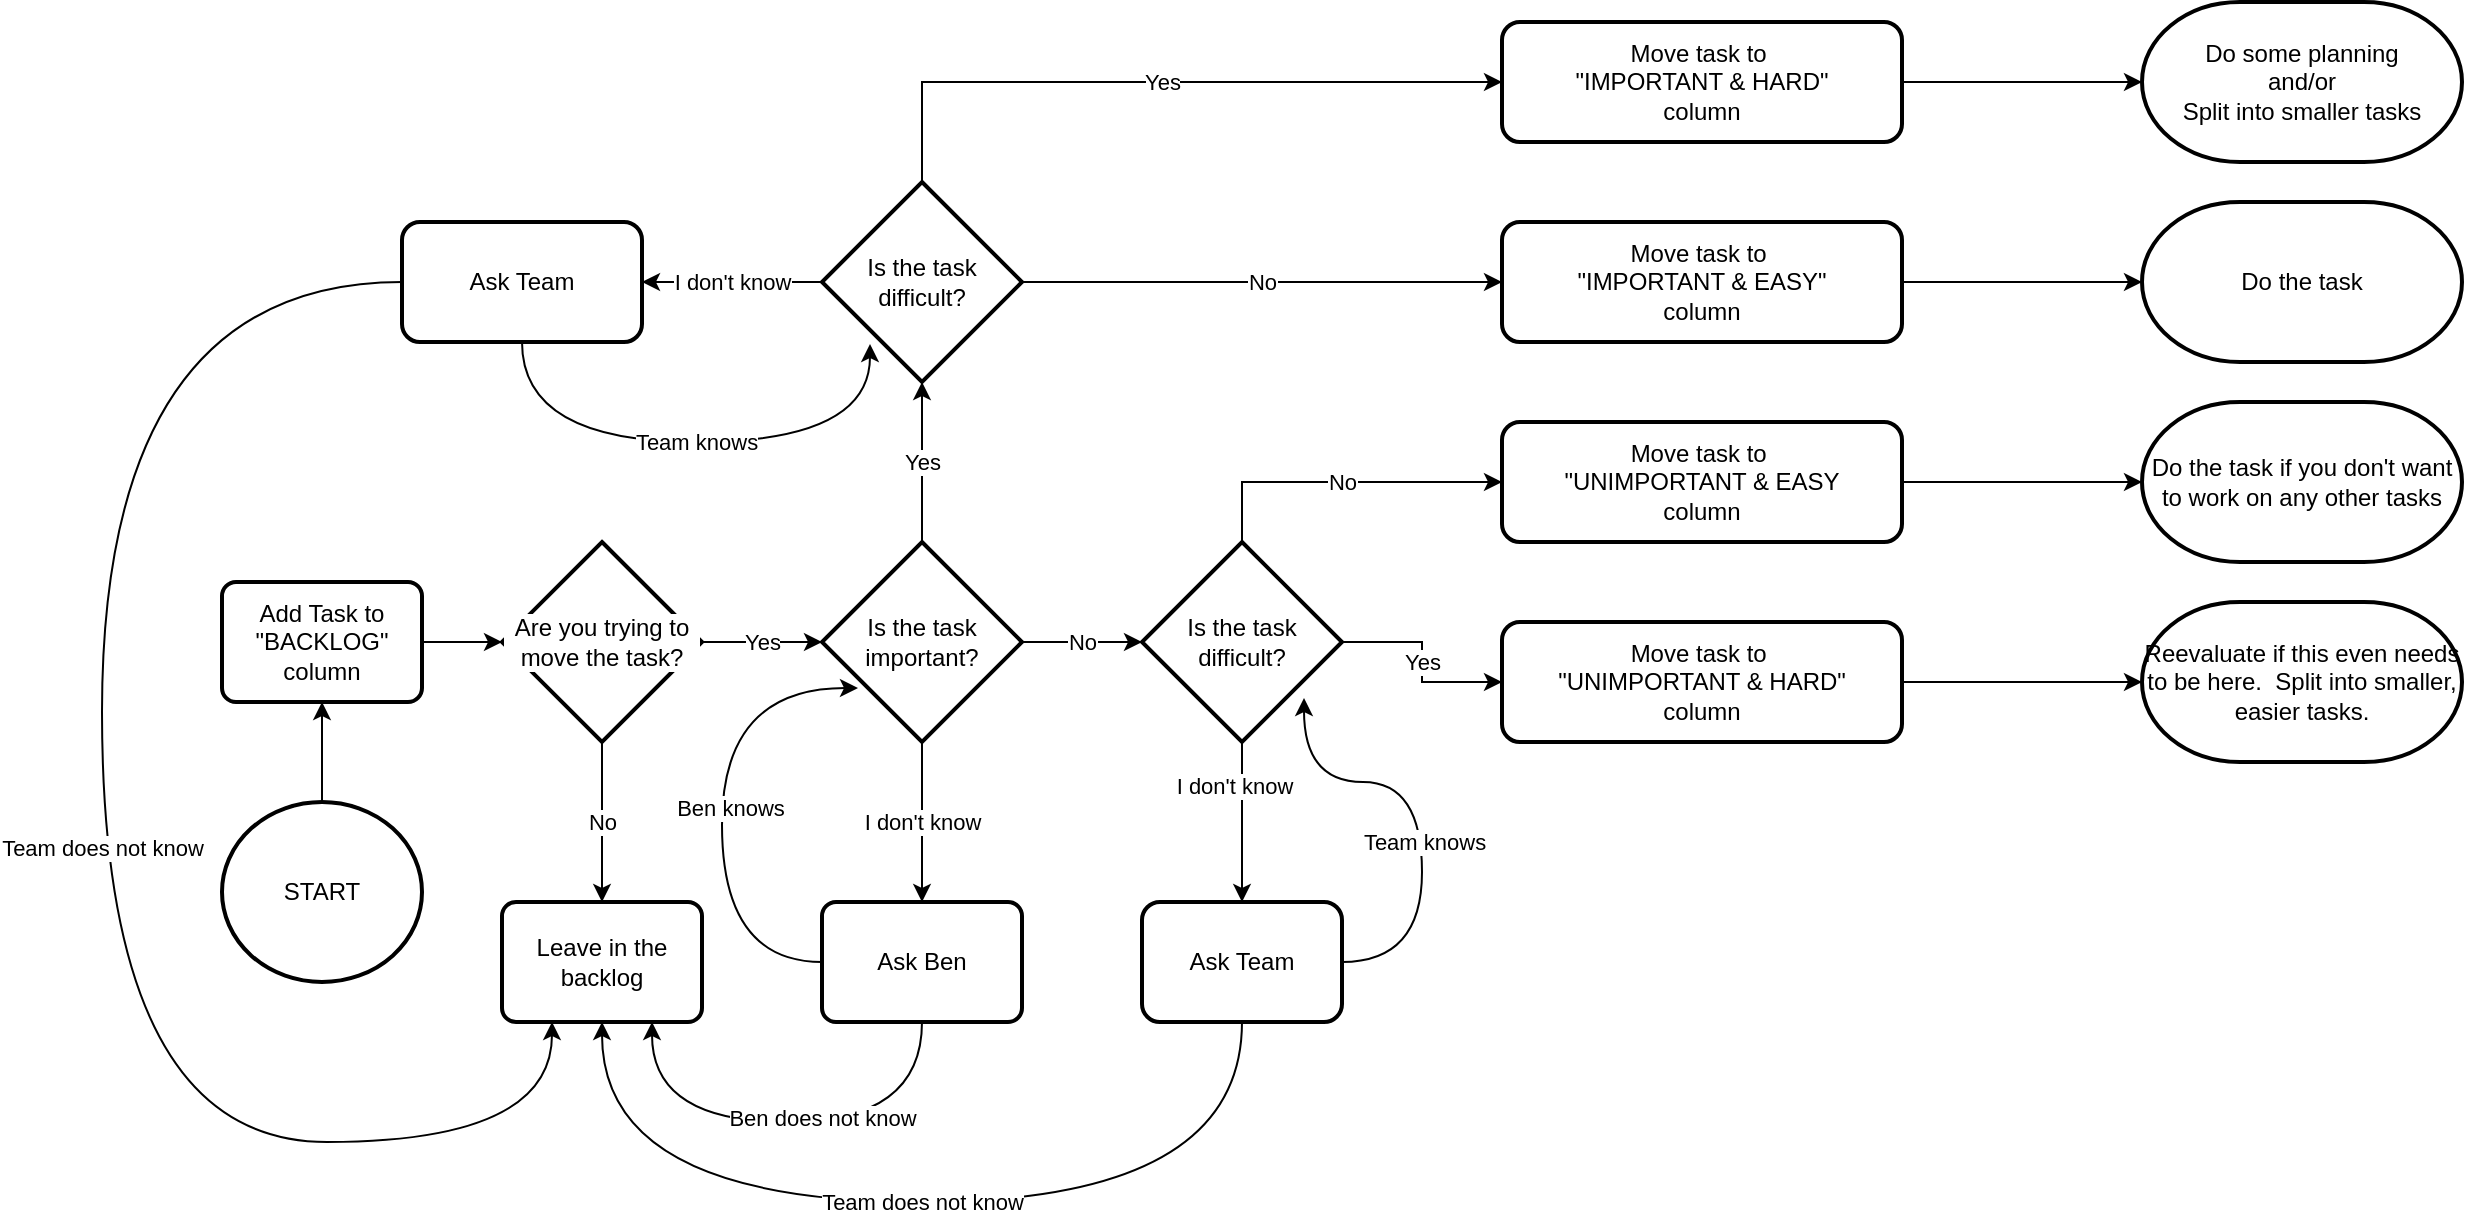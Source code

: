 <mxfile version="23.1.1" type="github">
  <diagram name="Page-1" id="kYQXf9u5RxUAtF77oCtI">
    <mxGraphModel dx="1434" dy="754" grid="1" gridSize="10" guides="1" tooltips="1" connect="1" arrows="1" fold="1" page="1" pageScale="1" pageWidth="850" pageHeight="1100" math="0" shadow="0">
      <root>
        <mxCell id="0" />
        <mxCell id="1" parent="0" />
        <mxCell id="wzfv3h3sqyoyv8hOKFA1-20" value="" style="edgeStyle=orthogonalEdgeStyle;rounded=0;orthogonalLoop=1;jettySize=auto;html=1;" edge="1" parent="1" source="wzfv3h3sqyoyv8hOKFA1-1" target="wzfv3h3sqyoyv8hOKFA1-2">
          <mxGeometry relative="1" as="geometry" />
        </mxCell>
        <mxCell id="wzfv3h3sqyoyv8hOKFA1-1" value="START" style="strokeWidth=2;html=1;shape=mxgraph.flowchart.start_2;whiteSpace=wrap;" vertex="1" parent="1">
          <mxGeometry x="190" y="410" width="100" height="90" as="geometry" />
        </mxCell>
        <mxCell id="wzfv3h3sqyoyv8hOKFA1-19" value="" style="edgeStyle=orthogonalEdgeStyle;rounded=0;orthogonalLoop=1;jettySize=auto;html=1;" edge="1" parent="1" source="wzfv3h3sqyoyv8hOKFA1-2" target="wzfv3h3sqyoyv8hOKFA1-3">
          <mxGeometry relative="1" as="geometry" />
        </mxCell>
        <mxCell id="wzfv3h3sqyoyv8hOKFA1-2" value="&lt;div&gt;Add Task to&lt;/div&gt;&lt;div&gt;&quot;BACKLOG&quot;&lt;/div&gt;&lt;div&gt;column&lt;br&gt;&lt;/div&gt;" style="rounded=1;whiteSpace=wrap;html=1;absoluteArcSize=1;arcSize=14;strokeWidth=2;" vertex="1" parent="1">
          <mxGeometry x="190" y="300" width="100" height="60" as="geometry" />
        </mxCell>
        <mxCell id="wzfv3h3sqyoyv8hOKFA1-17" value="Yes" style="edgeStyle=orthogonalEdgeStyle;rounded=0;orthogonalLoop=1;jettySize=auto;html=1;" edge="1" parent="1" source="wzfv3h3sqyoyv8hOKFA1-3" target="wzfv3h3sqyoyv8hOKFA1-5">
          <mxGeometry relative="1" as="geometry" />
        </mxCell>
        <mxCell id="wzfv3h3sqyoyv8hOKFA1-18" value="No" style="edgeStyle=orthogonalEdgeStyle;rounded=0;orthogonalLoop=1;jettySize=auto;html=1;" edge="1" parent="1" source="wzfv3h3sqyoyv8hOKFA1-3" target="wzfv3h3sqyoyv8hOKFA1-4">
          <mxGeometry relative="1" as="geometry" />
        </mxCell>
        <mxCell id="wzfv3h3sqyoyv8hOKFA1-3" value="Are you trying to move the task?" style="strokeWidth=2;html=1;shape=mxgraph.flowchart.decision;whiteSpace=wrap;labelBackgroundColor=default;" vertex="1" parent="1">
          <mxGeometry x="330" y="280" width="100" height="100" as="geometry" />
        </mxCell>
        <mxCell id="wzfv3h3sqyoyv8hOKFA1-4" value="Leave in the backlog" style="rounded=1;whiteSpace=wrap;html=1;absoluteArcSize=1;arcSize=14;strokeWidth=2;" vertex="1" parent="1">
          <mxGeometry x="330" y="460" width="100" height="60" as="geometry" />
        </mxCell>
        <mxCell id="wzfv3h3sqyoyv8hOKFA1-10" value="Yes" style="edgeStyle=orthogonalEdgeStyle;rounded=0;orthogonalLoop=1;jettySize=auto;html=1;" edge="1" parent="1" source="wzfv3h3sqyoyv8hOKFA1-5" target="wzfv3h3sqyoyv8hOKFA1-9">
          <mxGeometry relative="1" as="geometry" />
        </mxCell>
        <mxCell id="wzfv3h3sqyoyv8hOKFA1-15" value="No" style="edgeStyle=orthogonalEdgeStyle;rounded=0;orthogonalLoop=1;jettySize=auto;html=1;" edge="1" parent="1" source="wzfv3h3sqyoyv8hOKFA1-5" target="wzfv3h3sqyoyv8hOKFA1-8">
          <mxGeometry relative="1" as="geometry" />
        </mxCell>
        <mxCell id="wzfv3h3sqyoyv8hOKFA1-16" value="I don&#39;t know" style="edgeStyle=orthogonalEdgeStyle;rounded=0;orthogonalLoop=1;jettySize=auto;html=1;" edge="1" parent="1" source="wzfv3h3sqyoyv8hOKFA1-5" target="wzfv3h3sqyoyv8hOKFA1-6">
          <mxGeometry relative="1" as="geometry" />
        </mxCell>
        <mxCell id="wzfv3h3sqyoyv8hOKFA1-5" value="Is the task important?" style="strokeWidth=2;html=1;shape=mxgraph.flowchart.decision;whiteSpace=wrap;" vertex="1" parent="1">
          <mxGeometry x="490" y="280" width="100" height="100" as="geometry" />
        </mxCell>
        <mxCell id="wzfv3h3sqyoyv8hOKFA1-50" style="edgeStyle=orthogonalEdgeStyle;curved=1;rounded=0;orthogonalLoop=1;jettySize=auto;html=1;exitX=0.5;exitY=1;exitDx=0;exitDy=0;entryX=0.75;entryY=1;entryDx=0;entryDy=0;" edge="1" parent="1" source="wzfv3h3sqyoyv8hOKFA1-6" target="wzfv3h3sqyoyv8hOKFA1-4">
          <mxGeometry relative="1" as="geometry">
            <mxPoint x="400" y="540" as="targetPoint" />
            <Array as="points">
              <mxPoint x="540" y="570" />
              <mxPoint x="405" y="570" />
            </Array>
          </mxGeometry>
        </mxCell>
        <mxCell id="wzfv3h3sqyoyv8hOKFA1-51" value="Ben does not know" style="edgeLabel;html=1;align=center;verticalAlign=middle;resizable=0;points=[];" vertex="1" connectable="0" parent="wzfv3h3sqyoyv8hOKFA1-50">
          <mxGeometry x="-0.146" y="-2" relative="1" as="geometry">
            <mxPoint as="offset" />
          </mxGeometry>
        </mxCell>
        <mxCell id="wzfv3h3sqyoyv8hOKFA1-6" value="Ask Ben" style="rounded=1;whiteSpace=wrap;html=1;absoluteArcSize=1;arcSize=14;strokeWidth=2;" vertex="1" parent="1">
          <mxGeometry x="490" y="460" width="100" height="60" as="geometry" />
        </mxCell>
        <mxCell id="wzfv3h3sqyoyv8hOKFA1-14" value="" style="edgeStyle=orthogonalEdgeStyle;rounded=0;orthogonalLoop=1;jettySize=auto;html=1;" edge="1" parent="1" source="wzfv3h3sqyoyv8hOKFA1-8" target="wzfv3h3sqyoyv8hOKFA1-13">
          <mxGeometry relative="1" as="geometry" />
        </mxCell>
        <mxCell id="wzfv3h3sqyoyv8hOKFA1-34" value="I don&#39;t know" style="edgeLabel;html=1;align=center;verticalAlign=middle;resizable=0;points=[];" vertex="1" connectable="0" parent="wzfv3h3sqyoyv8hOKFA1-14">
          <mxGeometry x="-0.46" y="-4" relative="1" as="geometry">
            <mxPoint as="offset" />
          </mxGeometry>
        </mxCell>
        <mxCell id="wzfv3h3sqyoyv8hOKFA1-32" value="&lt;div&gt;No&lt;/div&gt;" style="edgeStyle=elbowEdgeStyle;rounded=0;orthogonalLoop=1;jettySize=auto;html=1;elbow=vertical;exitX=0.5;exitY=0;exitDx=0;exitDy=0;exitPerimeter=0;" edge="1" parent="1" source="wzfv3h3sqyoyv8hOKFA1-8" target="wzfv3h3sqyoyv8hOKFA1-26">
          <mxGeometry relative="1" as="geometry">
            <Array as="points">
              <mxPoint x="710" y="250" />
            </Array>
          </mxGeometry>
        </mxCell>
        <mxCell id="wzfv3h3sqyoyv8hOKFA1-33" value="Yes" style="edgeStyle=elbowEdgeStyle;rounded=0;orthogonalLoop=1;jettySize=auto;html=1;" edge="1" parent="1" source="wzfv3h3sqyoyv8hOKFA1-8" target="wzfv3h3sqyoyv8hOKFA1-21">
          <mxGeometry relative="1" as="geometry" />
        </mxCell>
        <mxCell id="wzfv3h3sqyoyv8hOKFA1-8" value="Is the task difficult?" style="strokeWidth=2;html=1;shape=mxgraph.flowchart.decision;whiteSpace=wrap;" vertex="1" parent="1">
          <mxGeometry x="650" y="280" width="100" height="100" as="geometry" />
        </mxCell>
        <mxCell id="wzfv3h3sqyoyv8hOKFA1-12" value="I don&#39;t know" style="edgeStyle=orthogonalEdgeStyle;rounded=0;orthogonalLoop=1;jettySize=auto;html=1;" edge="1" parent="1" source="wzfv3h3sqyoyv8hOKFA1-9" target="wzfv3h3sqyoyv8hOKFA1-11">
          <mxGeometry relative="1" as="geometry" />
        </mxCell>
        <mxCell id="wzfv3h3sqyoyv8hOKFA1-30" value="Yes" style="edgeStyle=elbowEdgeStyle;rounded=0;orthogonalLoop=1;jettySize=auto;html=1;exitX=0.5;exitY=0;exitDx=0;exitDy=0;exitPerimeter=0;entryX=0;entryY=0.5;entryDx=0;entryDy=0;" edge="1" parent="1" source="wzfv3h3sqyoyv8hOKFA1-9" target="wzfv3h3sqyoyv8hOKFA1-28">
          <mxGeometry relative="1" as="geometry">
            <Array as="points">
              <mxPoint x="540" y="70" />
            </Array>
          </mxGeometry>
        </mxCell>
        <mxCell id="wzfv3h3sqyoyv8hOKFA1-31" value="No" style="edgeStyle=elbowEdgeStyle;rounded=0;orthogonalLoop=1;jettySize=auto;html=1;exitX=1;exitY=0.5;exitDx=0;exitDy=0;exitPerimeter=0;entryX=0;entryY=0.5;entryDx=0;entryDy=0;" edge="1" parent="1" source="wzfv3h3sqyoyv8hOKFA1-9" target="wzfv3h3sqyoyv8hOKFA1-27">
          <mxGeometry relative="1" as="geometry" />
        </mxCell>
        <mxCell id="wzfv3h3sqyoyv8hOKFA1-9" value="Is the task difficult?" style="strokeWidth=2;html=1;shape=mxgraph.flowchart.decision;whiteSpace=wrap;" vertex="1" parent="1">
          <mxGeometry x="490" y="100" width="100" height="100" as="geometry" />
        </mxCell>
        <mxCell id="wzfv3h3sqyoyv8hOKFA1-53" value="Team does not know" style="edgeStyle=orthogonalEdgeStyle;curved=1;rounded=0;orthogonalLoop=1;jettySize=auto;html=1;exitX=0;exitY=0.5;exitDx=0;exitDy=0;entryX=0.25;entryY=1;entryDx=0;entryDy=0;" edge="1" parent="1" source="wzfv3h3sqyoyv8hOKFA1-11" target="wzfv3h3sqyoyv8hOKFA1-4">
          <mxGeometry relative="1" as="geometry">
            <mxPoint x="270" y="550" as="targetPoint" />
            <Array as="points">
              <mxPoint x="130" y="150" />
              <mxPoint x="130" y="580" />
              <mxPoint x="355" y="580" />
            </Array>
          </mxGeometry>
        </mxCell>
        <mxCell id="wzfv3h3sqyoyv8hOKFA1-11" value="Ask Team" style="rounded=1;whiteSpace=wrap;html=1;strokeWidth=2;" vertex="1" parent="1">
          <mxGeometry x="280" y="120" width="120" height="60" as="geometry" />
        </mxCell>
        <mxCell id="wzfv3h3sqyoyv8hOKFA1-52" value="Team does not know" style="edgeStyle=orthogonalEdgeStyle;curved=1;rounded=0;orthogonalLoop=1;jettySize=auto;html=1;exitX=0.5;exitY=1;exitDx=0;exitDy=0;entryX=0.5;entryY=1;entryDx=0;entryDy=0;" edge="1" parent="1" source="wzfv3h3sqyoyv8hOKFA1-13" target="wzfv3h3sqyoyv8hOKFA1-4">
          <mxGeometry relative="1" as="geometry">
            <Array as="points">
              <mxPoint x="700" y="610" />
              <mxPoint x="380" y="610" />
            </Array>
          </mxGeometry>
        </mxCell>
        <mxCell id="wzfv3h3sqyoyv8hOKFA1-13" value="Ask Team" style="rounded=1;whiteSpace=wrap;html=1;strokeWidth=2;" vertex="1" parent="1">
          <mxGeometry x="650" y="460" width="100" height="60" as="geometry" />
        </mxCell>
        <mxCell id="wzfv3h3sqyoyv8hOKFA1-45" value="" style="edgeStyle=orthogonalEdgeStyle;curved=1;rounded=0;orthogonalLoop=1;jettySize=auto;html=1;" edge="1" parent="1" source="wzfv3h3sqyoyv8hOKFA1-21" target="wzfv3h3sqyoyv8hOKFA1-44">
          <mxGeometry relative="1" as="geometry" />
        </mxCell>
        <mxCell id="wzfv3h3sqyoyv8hOKFA1-21" value="&lt;div&gt;Move task to&amp;nbsp;&lt;/div&gt;&lt;div&gt;&quot;UNIMPORTANT &amp;amp; HARD&quot;&lt;/div&gt;&lt;div&gt;column&lt;/div&gt;" style="rounded=1;whiteSpace=wrap;html=1;strokeWidth=2;" vertex="1" parent="1">
          <mxGeometry x="830" y="320" width="200" height="60" as="geometry" />
        </mxCell>
        <mxCell id="wzfv3h3sqyoyv8hOKFA1-43" value="" style="edgeStyle=orthogonalEdgeStyle;curved=1;rounded=0;orthogonalLoop=1;jettySize=auto;html=1;" edge="1" parent="1" source="wzfv3h3sqyoyv8hOKFA1-26" target="wzfv3h3sqyoyv8hOKFA1-42">
          <mxGeometry relative="1" as="geometry" />
        </mxCell>
        <mxCell id="wzfv3h3sqyoyv8hOKFA1-26" value="&lt;div&gt;Move task to&amp;nbsp;&lt;/div&gt;&lt;div&gt;&quot;UNIMPORTANT &amp;amp; EASY&lt;/div&gt;&lt;div&gt;column&lt;/div&gt;" style="rounded=1;whiteSpace=wrap;html=1;strokeWidth=2;" vertex="1" parent="1">
          <mxGeometry x="830" y="220" width="200" height="60" as="geometry" />
        </mxCell>
        <mxCell id="wzfv3h3sqyoyv8hOKFA1-38" value="" style="edgeStyle=orthogonalEdgeStyle;curved=1;rounded=0;orthogonalLoop=1;jettySize=auto;html=1;" edge="1" parent="1" source="wzfv3h3sqyoyv8hOKFA1-27" target="wzfv3h3sqyoyv8hOKFA1-37">
          <mxGeometry relative="1" as="geometry" />
        </mxCell>
        <mxCell id="wzfv3h3sqyoyv8hOKFA1-27" value="&lt;div&gt;Move task to&amp;nbsp;&lt;/div&gt;&lt;div&gt;&quot;IMPORTANT &amp;amp; EASY&quot;&lt;/div&gt;&lt;div&gt;column&lt;/div&gt;" style="rounded=1;whiteSpace=wrap;html=1;strokeWidth=2;" vertex="1" parent="1">
          <mxGeometry x="830" y="120" width="200" height="60" as="geometry" />
        </mxCell>
        <mxCell id="wzfv3h3sqyoyv8hOKFA1-40" value="" style="edgeStyle=orthogonalEdgeStyle;curved=1;rounded=0;orthogonalLoop=1;jettySize=auto;html=1;" edge="1" parent="1" source="wzfv3h3sqyoyv8hOKFA1-28" target="wzfv3h3sqyoyv8hOKFA1-39">
          <mxGeometry relative="1" as="geometry" />
        </mxCell>
        <mxCell id="wzfv3h3sqyoyv8hOKFA1-28" value="&lt;div&gt;Move task to&amp;nbsp;&lt;/div&gt;&lt;div&gt;&quot;IMPORTANT &amp;amp; HARD&quot;&lt;/div&gt;&lt;div&gt;column&lt;/div&gt;" style="rounded=1;whiteSpace=wrap;html=1;strokeWidth=2;" vertex="1" parent="1">
          <mxGeometry x="830" y="20" width="200" height="60" as="geometry" />
        </mxCell>
        <mxCell id="wzfv3h3sqyoyv8hOKFA1-35" value="Team knows" style="edgeStyle=orthogonalEdgeStyle;curved=1;rounded=0;orthogonalLoop=1;jettySize=auto;html=1;exitX=0.5;exitY=1;exitDx=0;exitDy=0;entryX=0.24;entryY=0.81;entryDx=0;entryDy=0;entryPerimeter=0;" edge="1" parent="1" source="wzfv3h3sqyoyv8hOKFA1-11" target="wzfv3h3sqyoyv8hOKFA1-9">
          <mxGeometry relative="1" as="geometry">
            <Array as="points">
              <mxPoint x="340" y="230" />
              <mxPoint x="514" y="230" />
            </Array>
          </mxGeometry>
        </mxCell>
        <mxCell id="wzfv3h3sqyoyv8hOKFA1-36" style="edgeStyle=orthogonalEdgeStyle;curved=1;rounded=0;orthogonalLoop=1;jettySize=auto;html=1;exitX=0;exitY=0.5;exitDx=0;exitDy=0;entryX=0.18;entryY=0.73;entryDx=0;entryDy=0;entryPerimeter=0;" edge="1" parent="1" source="wzfv3h3sqyoyv8hOKFA1-6" target="wzfv3h3sqyoyv8hOKFA1-5">
          <mxGeometry relative="1" as="geometry">
            <Array as="points">
              <mxPoint x="440" y="490" />
              <mxPoint x="440" y="353" />
            </Array>
          </mxGeometry>
        </mxCell>
        <mxCell id="wzfv3h3sqyoyv8hOKFA1-46" value="Ben knows" style="edgeLabel;html=1;align=center;verticalAlign=middle;resizable=0;points=[];" vertex="1" connectable="0" parent="wzfv3h3sqyoyv8hOKFA1-36">
          <mxGeometry x="-0.005" y="-4" relative="1" as="geometry">
            <mxPoint as="offset" />
          </mxGeometry>
        </mxCell>
        <mxCell id="wzfv3h3sqyoyv8hOKFA1-37" value="Do the task" style="rounded=1;whiteSpace=wrap;html=1;strokeWidth=2;shape=mxgraph.flowchart.terminator;" vertex="1" parent="1">
          <mxGeometry x="1150" y="110" width="160" height="80" as="geometry" />
        </mxCell>
        <mxCell id="wzfv3h3sqyoyv8hOKFA1-39" value="&lt;div&gt;Do some planning&lt;/div&gt;&lt;div&gt;and/or&lt;br&gt;&lt;/div&gt;&lt;div&gt;Split into smaller tasks&lt;br&gt;&lt;/div&gt;" style="rounded=1;whiteSpace=wrap;html=1;strokeWidth=2;shape=mxgraph.flowchart.terminator;" vertex="1" parent="1">
          <mxGeometry x="1150" y="10" width="160" height="80" as="geometry" />
        </mxCell>
        <mxCell id="wzfv3h3sqyoyv8hOKFA1-42" value="Do the task if you don&#39;t want to work on any other tasks" style="rounded=1;whiteSpace=wrap;html=1;strokeWidth=2;shape=mxgraph.flowchart.terminator;" vertex="1" parent="1">
          <mxGeometry x="1150" y="210" width="160" height="80" as="geometry" />
        </mxCell>
        <mxCell id="wzfv3h3sqyoyv8hOKFA1-44" value="Reevaluate if this even needs to be here.&amp;nbsp; Split into smaller, easier tasks." style="rounded=1;whiteSpace=wrap;html=1;strokeWidth=2;shape=mxgraph.flowchart.terminator;" vertex="1" parent="1">
          <mxGeometry x="1150" y="310" width="160" height="80" as="geometry" />
        </mxCell>
        <mxCell id="wzfv3h3sqyoyv8hOKFA1-47" style="edgeStyle=orthogonalEdgeStyle;curved=1;rounded=0;orthogonalLoop=1;jettySize=auto;html=1;exitX=1;exitY=0.5;exitDx=0;exitDy=0;entryX=0.81;entryY=0.78;entryDx=0;entryDy=0;entryPerimeter=0;" edge="1" parent="1" source="wzfv3h3sqyoyv8hOKFA1-13" target="wzfv3h3sqyoyv8hOKFA1-8">
          <mxGeometry relative="1" as="geometry">
            <Array as="points">
              <mxPoint x="790" y="490" />
              <mxPoint x="790" y="400" />
              <mxPoint x="731" y="400" />
            </Array>
          </mxGeometry>
        </mxCell>
        <mxCell id="wzfv3h3sqyoyv8hOKFA1-48" value="Team knows" style="edgeLabel;html=1;align=center;verticalAlign=middle;resizable=0;points=[];" vertex="1" connectable="0" parent="wzfv3h3sqyoyv8hOKFA1-47">
          <mxGeometry x="-0.13" y="-1" relative="1" as="geometry">
            <mxPoint as="offset" />
          </mxGeometry>
        </mxCell>
      </root>
    </mxGraphModel>
  </diagram>
</mxfile>
